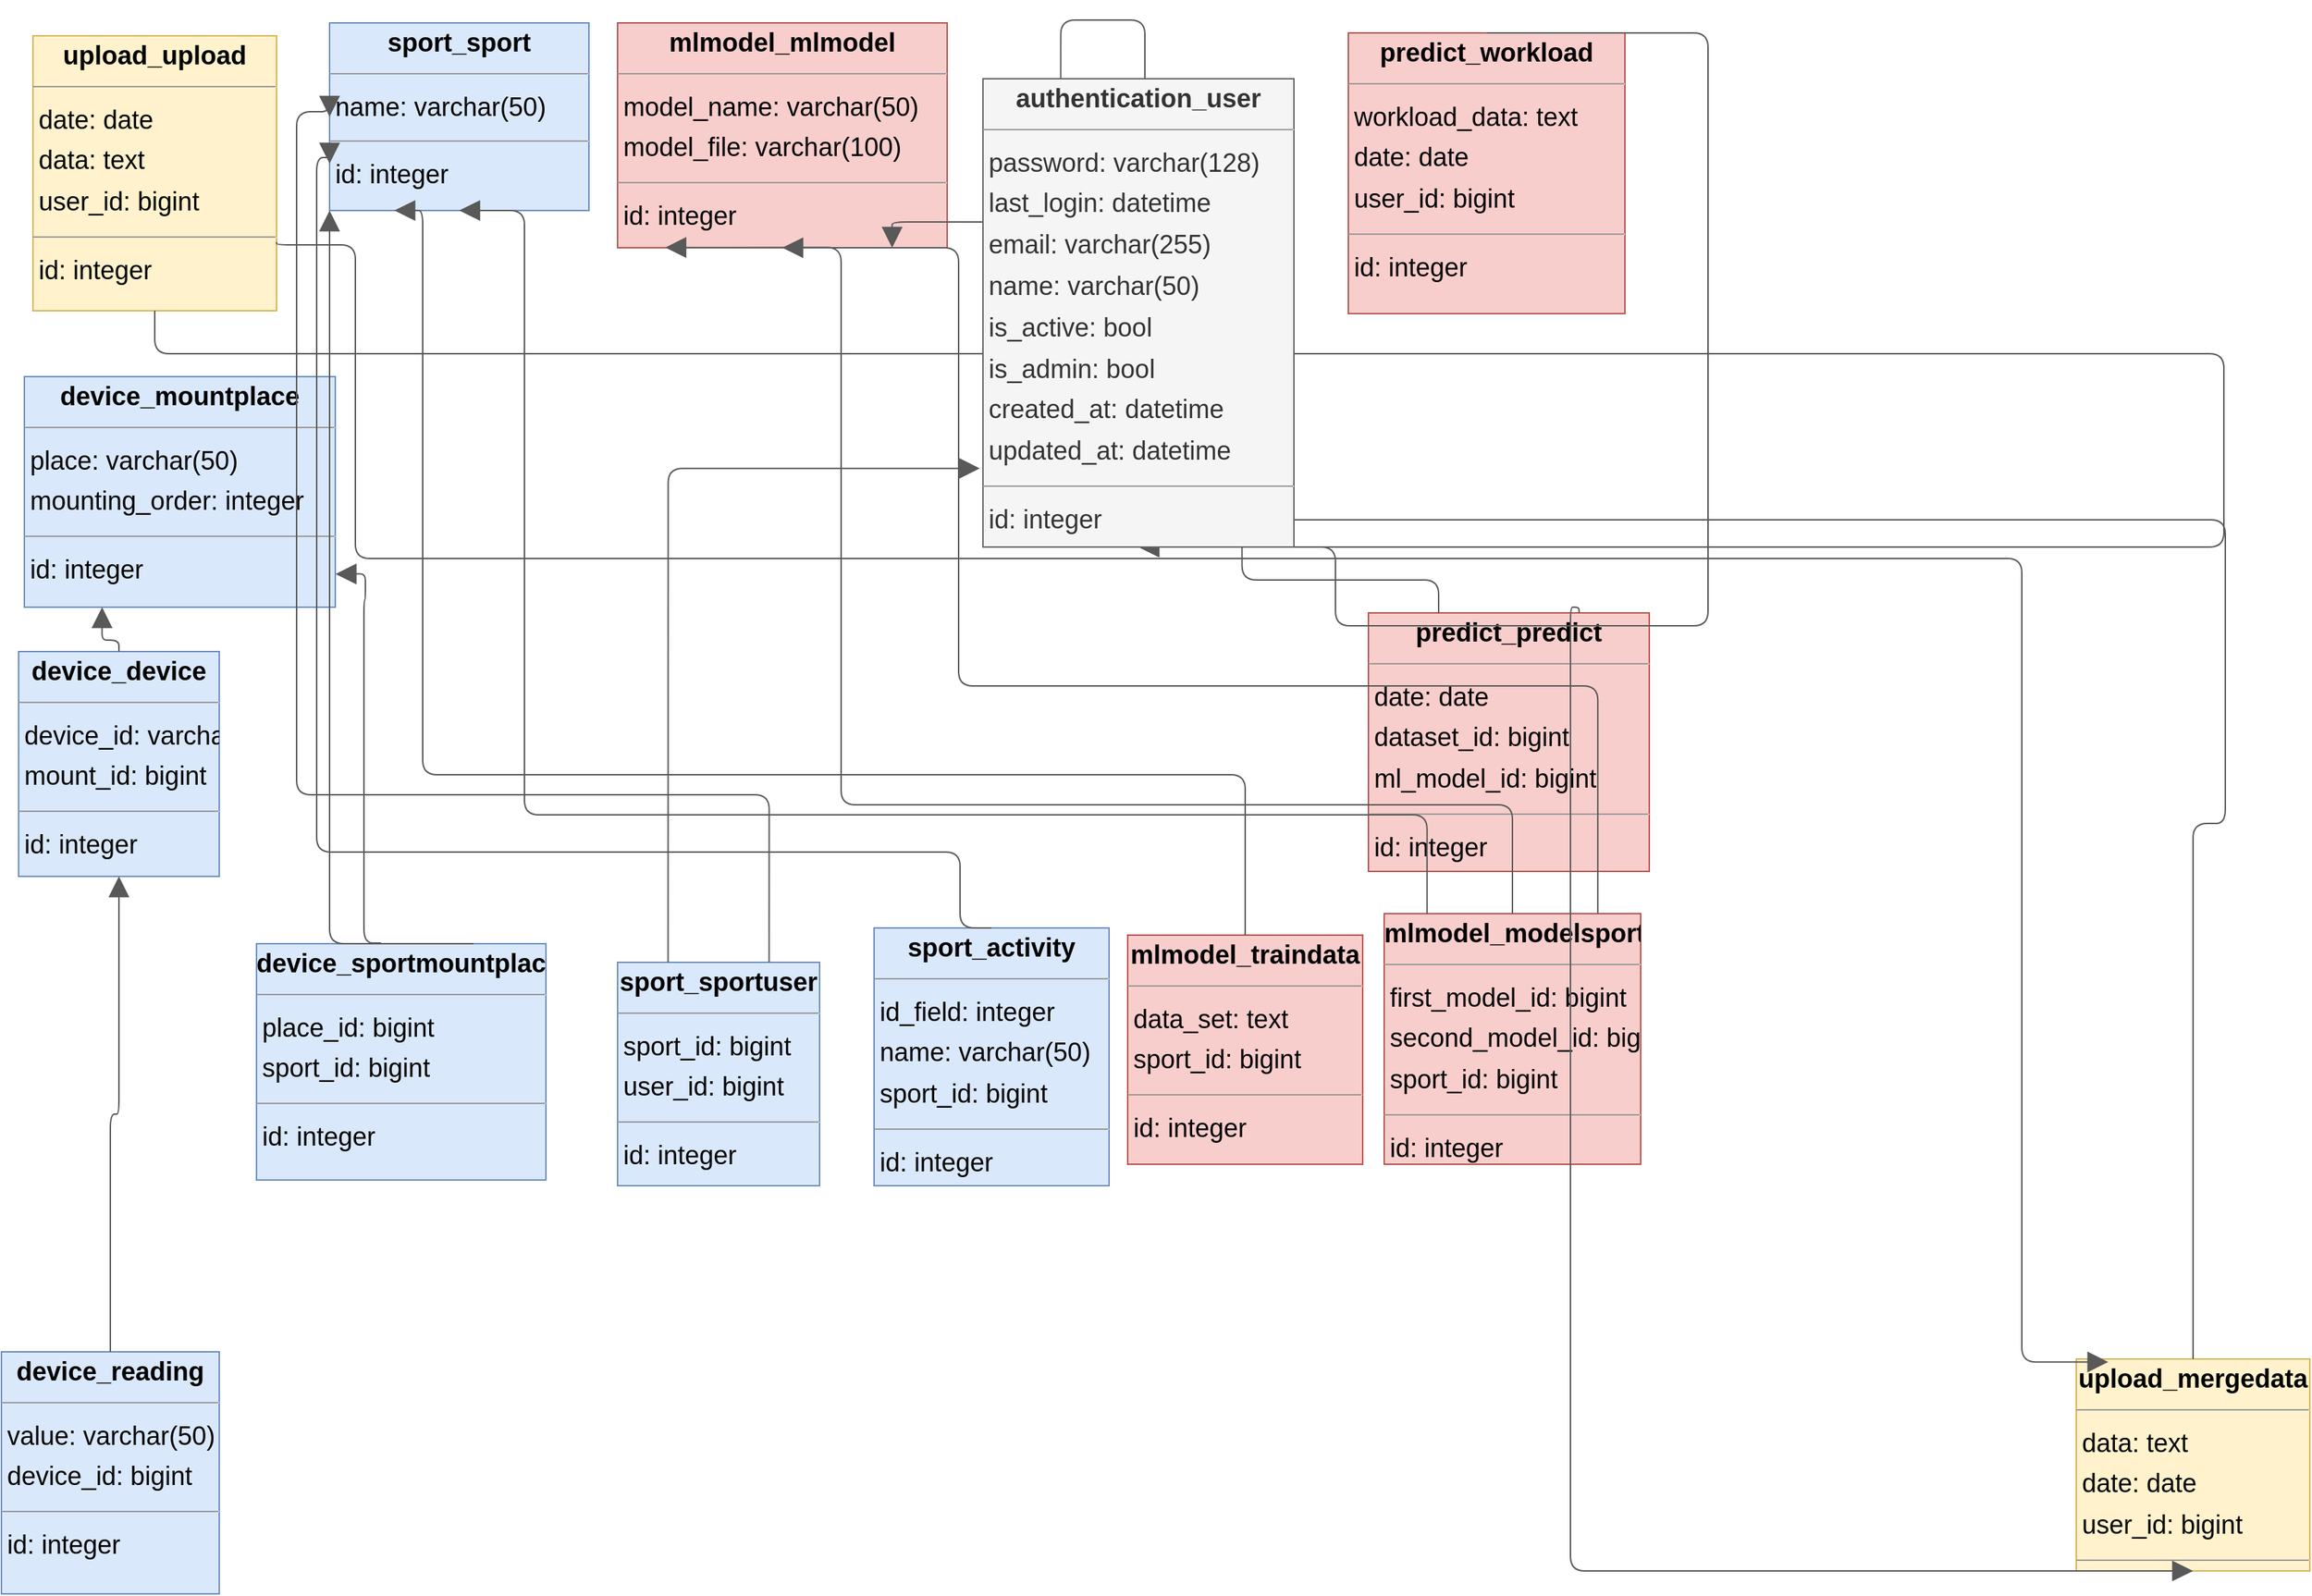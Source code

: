<mxfile version="19.0.3" type="device"><diagram id="N_XFED8uM6xQK35DYtjV" name="Page-1"><mxGraphModel dx="4249" dy="3941" grid="0" gridSize="10" guides="1" tooltips="1" connect="1" arrows="1" fold="1" page="1" pageScale="1" pageWidth="1654" pageHeight="1169" background="#ffffff" math="0" shadow="0"><root><mxCell id="0"/><mxCell id="1" parent="0"/><mxCell id="node15" value="&lt;p style=&quot;margin: 4px 0px 0px; text-align: center; font-size: 18px;&quot;&gt;&lt;b style=&quot;&quot;&gt;&lt;font style=&quot;font-size: 18px;&quot;&gt;device_device&lt;/font&gt;&lt;/b&gt;&lt;/p&gt;&lt;hr style=&quot;font-size: 18px;&quot; size=&quot;1&quot;&gt;&lt;p style=&quot;margin: 0px 0px 0px 4px; line-height: 1.6; font-size: 18px;&quot;&gt;&lt;font style=&quot;font-size: 18px;&quot;&gt; device_id: varchar(5)&lt;br&gt; mount_id: bigint&lt;/font&gt;&lt;/p&gt;&lt;hr style=&quot;font-size: 18px;&quot; size=&quot;1&quot;&gt;&lt;p style=&quot;margin: 0px 0px 0px 4px; line-height: 1.6; font-size: 18px;&quot;&gt;&lt;font style=&quot;font-size: 18px;&quot;&gt; id: integer&lt;/font&gt;&lt;/p&gt;" style="verticalAlign=top;align=left;overflow=fill;fontSize=14;fontFamily=Helvetica;html=1;rounded=0;shadow=0;comic=0;labelBackgroundColor=none;strokeWidth=1;fillColor=#dae8fc;strokeColor=#6c8ebf;" parent="1" vertex="1"><mxGeometry x="-1625" y="-1859" width="140" height="157" as="geometry"/></mxCell><mxCell id="node11" value="&lt;p style=&quot;margin: 4px 0px 0px; text-align: center; font-size: 18px;&quot;&gt;&lt;b style=&quot;&quot;&gt;&lt;font style=&quot;font-size: 18px;&quot;&gt;device_mountplace&lt;/font&gt;&lt;/b&gt;&lt;/p&gt;&lt;hr style=&quot;font-size: 18px;&quot; size=&quot;1&quot;&gt;&lt;p style=&quot;margin: 0px 0px 0px 4px; line-height: 1.6; font-size: 18px;&quot;&gt;&lt;font style=&quot;font-size: 18px;&quot;&gt; place: varchar(50)&lt;br&gt; mounting_order: integer&lt;/font&gt;&lt;/p&gt;&lt;hr style=&quot;font-size: 18px;&quot; size=&quot;1&quot;&gt;&lt;p style=&quot;margin: 0px 0px 0px 4px; line-height: 1.6; font-size: 18px;&quot;&gt;&lt;font style=&quot;font-size: 18px;&quot;&gt; id: integer&lt;/font&gt;&lt;/p&gt;" style="verticalAlign=top;align=left;overflow=fill;fontSize=14;fontFamily=Helvetica;html=1;rounded=0;shadow=0;comic=0;labelBackgroundColor=none;strokeWidth=1;fillColor=#dae8fc;strokeColor=#6c8ebf;" parent="1" vertex="1"><mxGeometry x="-1621" y="-2051" width="217" height="161" as="geometry"/></mxCell><mxCell id="node1" value="&lt;p style=&quot;margin: 4px 0px 0px; text-align: center; font-size: 18px;&quot;&gt;&lt;b style=&quot;&quot;&gt;&lt;font style=&quot;font-size: 18px;&quot;&gt;device_reading&lt;/font&gt;&lt;/b&gt;&lt;/p&gt;&lt;hr style=&quot;font-size: 18px;&quot; size=&quot;1&quot;&gt;&lt;p style=&quot;margin: 0px 0px 0px 4px; line-height: 1.6; font-size: 18px;&quot;&gt;&lt;font style=&quot;font-size: 18px;&quot;&gt; value: varchar(50)&lt;br&gt; device_id: bigint&lt;/font&gt;&lt;/p&gt;&lt;hr style=&quot;font-size: 18px;&quot; size=&quot;1&quot;&gt;&lt;p style=&quot;margin: 0px 0px 0px 4px; line-height: 1.6; font-size: 18px;&quot;&gt;&lt;font style=&quot;font-size: 18px;&quot;&gt; id: integer&lt;/font&gt;&lt;/p&gt;" style="verticalAlign=top;align=left;overflow=fill;fontSize=14;fontFamily=Helvetica;html=1;rounded=0;shadow=0;comic=0;labelBackgroundColor=none;strokeWidth=1;fillColor=#dae8fc;strokeColor=#6c8ebf;" parent="1" vertex="1"><mxGeometry x="-1637" y="-1370" width="152" height="169" as="geometry"/></mxCell><mxCell id="node13" value="&lt;p style=&quot;margin: 4px 0px 0px; text-align: center; font-size: 18px;&quot;&gt;&lt;b style=&quot;&quot;&gt;&lt;font style=&quot;font-size: 18px;&quot;&gt;device_sportmountplace&lt;/font&gt;&lt;/b&gt;&lt;/p&gt;&lt;hr style=&quot;font-size: 18px;&quot; size=&quot;1&quot;&gt;&lt;p style=&quot;margin: 0px 0px 0px 4px; line-height: 1.6; font-size: 18px;&quot;&gt;&lt;font style=&quot;font-size: 18px;&quot;&gt; place_id: bigint&lt;br&gt; sport_id: bigint&lt;/font&gt;&lt;/p&gt;&lt;hr style=&quot;font-size: 18px;&quot; size=&quot;1&quot;&gt;&lt;p style=&quot;margin: 0px 0px 0px 4px; line-height: 1.6; font-size: 18px;&quot;&gt;&lt;font style=&quot;font-size: 18px;&quot;&gt; id: integer&lt;/font&gt;&lt;/p&gt;" style="verticalAlign=top;align=left;overflow=fill;fontSize=14;fontFamily=Helvetica;html=1;rounded=0;shadow=0;comic=0;labelBackgroundColor=none;strokeWidth=1;fillColor=#dae8fc;strokeColor=#6c8ebf;" parent="1" vertex="1"><mxGeometry x="-1459" y="-1655" width="202" height="165" as="geometry"/></mxCell><mxCell id="node0" value="&lt;p style=&quot;margin: 4px 0px 0px; text-align: center; font-size: 18px;&quot;&gt;&lt;b style=&quot;&quot;&gt;&lt;font style=&quot;font-size: 18px;&quot;&gt;mlmodel_mlmodel&lt;/font&gt;&lt;/b&gt;&lt;/p&gt;&lt;hr style=&quot;font-size: 18px;&quot; size=&quot;1&quot;&gt;&lt;p style=&quot;margin: 0px 0px 0px 4px; line-height: 1.6; font-size: 18px;&quot;&gt;&lt;font style=&quot;font-size: 18px;&quot;&gt; model_name: varchar(50)&lt;br&gt; model_file: varchar(100)&lt;/font&gt;&lt;/p&gt;&lt;hr style=&quot;font-size: 18px;&quot; size=&quot;1&quot;&gt;&lt;p style=&quot;margin: 0px 0px 0px 4px; line-height: 1.6; font-size: 18px;&quot;&gt;&lt;font style=&quot;font-size: 18px;&quot;&gt; id: integer&lt;/font&gt;&lt;/p&gt;" style="verticalAlign=top;align=left;overflow=fill;fontSize=14;fontFamily=Helvetica;html=1;rounded=0;shadow=0;comic=0;labelBackgroundColor=none;strokeWidth=1;fillColor=#f8cecc;strokeColor=#b85450;" parent="1" vertex="1"><mxGeometry x="-1207" y="-2298" width="230" height="157" as="geometry"/></mxCell><mxCell id="node9" value="&lt;p style=&quot;margin: 4px 0px 0px; text-align: center; font-size: 18px;&quot;&gt;&lt;b style=&quot;&quot;&gt;&lt;font style=&quot;font-size: 18px;&quot;&gt;mlmodel_modelsport&lt;/font&gt;&lt;/b&gt;&lt;/p&gt;&lt;hr style=&quot;font-size: 18px;&quot; size=&quot;1&quot;&gt;&lt;p style=&quot;margin: 0px 0px 0px 4px; line-height: 1.6; font-size: 18px;&quot;&gt;&lt;font style=&quot;font-size: 18px;&quot;&gt; first_model_id: bigint&lt;br&gt; second_model_id: bigint&lt;br&gt; sport_id: bigint&lt;/font&gt;&lt;/p&gt;&lt;hr style=&quot;font-size: 18px;&quot; size=&quot;1&quot;&gt;&lt;p style=&quot;margin: 0px 0px 0px 4px; line-height: 1.6; font-size: 18px;&quot;&gt;&lt;font style=&quot;font-size: 18px;&quot;&gt; id: integer&lt;/font&gt;&lt;/p&gt;" style="verticalAlign=top;align=left;overflow=fill;fontSize=14;fontFamily=Helvetica;html=1;rounded=0;shadow=0;comic=0;labelBackgroundColor=none;strokeWidth=1;fillColor=#f8cecc;strokeColor=#b85450;" parent="1" vertex="1"><mxGeometry x="-672" y="-1676" width="179" height="175" as="geometry"/></mxCell><mxCell id="node10" value="&lt;p style=&quot;margin: 4px 0px 0px; text-align: center; font-size: 18px;&quot;&gt;&lt;b style=&quot;&quot;&gt;&lt;font style=&quot;font-size: 18px;&quot;&gt;mlmodel_traindata&lt;/font&gt;&lt;/b&gt;&lt;/p&gt;&lt;hr style=&quot;font-size: 18px;&quot; size=&quot;1&quot;&gt;&lt;p style=&quot;margin: 0px 0px 0px 4px; line-height: 1.6; font-size: 18px;&quot;&gt;&lt;font style=&quot;font-size: 18px;&quot;&gt; data_set: text&lt;br&gt; sport_id: bigint&lt;/font&gt;&lt;/p&gt;&lt;hr style=&quot;font-size: 18px;&quot; size=&quot;1&quot;&gt;&lt;p style=&quot;margin: 0px 0px 0px 4px; line-height: 1.6; font-size: 18px;&quot;&gt;&lt;font style=&quot;font-size: 18px;&quot;&gt; id: integer&lt;/font&gt;&lt;/p&gt;" style="verticalAlign=top;align=left;overflow=fill;fontSize=14;fontFamily=Helvetica;html=1;rounded=0;shadow=0;comic=0;labelBackgroundColor=none;strokeWidth=1;fillColor=#f8cecc;strokeColor=#b85450;" parent="1" vertex="1"><mxGeometry x="-851" y="-1661" width="164" height="160" as="geometry"/></mxCell><mxCell id="node21" value="&lt;p style=&quot;margin: 4px 0px 0px; text-align: center; font-size: 18px;&quot;&gt;&lt;b style=&quot;&quot;&gt;&lt;font style=&quot;font-size: 18px;&quot;&gt;predict_predict&lt;/font&gt;&lt;/b&gt;&lt;/p&gt;&lt;hr style=&quot;font-size: 18px;&quot; size=&quot;1&quot;&gt;&lt;p style=&quot;margin: 0px 0px 0px 4px; line-height: 1.6; font-size: 18px;&quot;&gt;&lt;font style=&quot;font-size: 18px;&quot;&gt; date: date&lt;br&gt; dataset_id: bigint&lt;br&gt; ml_model_id: bigint&lt;/font&gt;&lt;/p&gt;&lt;hr style=&quot;font-size: 18px;&quot; size=&quot;1&quot;&gt;&lt;p style=&quot;margin: 0px 0px 0px 4px; line-height: 1.6; font-size: 18px;&quot;&gt;&lt;font style=&quot;font-size: 18px;&quot;&gt; id: integer&lt;/font&gt;&lt;/p&gt;" style="verticalAlign=top;align=left;overflow=fill;fontSize=14;fontFamily=Helvetica;html=1;rounded=0;shadow=0;comic=0;labelBackgroundColor=none;strokeWidth=1;fillColor=#f8cecc;strokeColor=#b85450;" parent="1" vertex="1"><mxGeometry x="-683" y="-1886" width="196" height="180.5" as="geometry"/></mxCell><mxCell id="node8" value="&lt;p style=&quot;margin: 4px 0px 0px; text-align: center; font-size: 18px;&quot;&gt;&lt;b style=&quot;&quot;&gt;&lt;font style=&quot;font-size: 18px;&quot;&gt;predict_workload&lt;/font&gt;&lt;/b&gt;&lt;/p&gt;&lt;hr style=&quot;font-size: 18px;&quot; size=&quot;1&quot;&gt;&lt;p style=&quot;margin: 0px 0px 0px 4px; line-height: 1.6; font-size: 18px;&quot;&gt;&lt;font style=&quot;font-size: 18px;&quot;&gt; workload_data: text&lt;br&gt; date: date&lt;br&gt; user_id: bigint&lt;/font&gt;&lt;/p&gt;&lt;hr style=&quot;font-size: 18px;&quot; size=&quot;1&quot;&gt;&lt;p style=&quot;margin: 0px 0px 0px 4px; line-height: 1.6; font-size: 18px;&quot;&gt;&lt;font style=&quot;font-size: 18px;&quot;&gt; id: integer&lt;/font&gt;&lt;/p&gt;" style="verticalAlign=top;align=left;overflow=fill;fontSize=14;fontFamily=Helvetica;html=1;rounded=0;shadow=0;comic=0;labelBackgroundColor=none;strokeWidth=1;fillColor=#f8cecc;strokeColor=#b85450;" parent="1" vertex="1"><mxGeometry x="-697" y="-2291" width="193" height="196" as="geometry"/></mxCell><mxCell id="node16" value="&lt;p style=&quot;margin: 4px 0px 0px; text-align: center; font-size: 18px;&quot;&gt;&lt;b style=&quot;&quot;&gt;&lt;font style=&quot;font-size: 18px;&quot;&gt;sport_activity&lt;/font&gt;&lt;/b&gt;&lt;/p&gt;&lt;hr style=&quot;font-size: 18px;&quot; size=&quot;1&quot;&gt;&lt;p style=&quot;margin: 0px 0px 0px 4px; line-height: 1.6; font-size: 18px;&quot;&gt;&lt;font style=&quot;font-size: 18px;&quot;&gt; id_field: integer&lt;br&gt; name: varchar(50)&lt;br&gt; sport_id: bigint&lt;/font&gt;&lt;/p&gt;&lt;hr style=&quot;font-size: 18px;&quot; size=&quot;1&quot;&gt;&lt;p style=&quot;margin: 0px 0px 0px 4px; line-height: 1.6; font-size: 18px;&quot;&gt;&lt;font style=&quot;font-size: 18px;&quot;&gt; id: integer&lt;/font&gt;&lt;/p&gt;" style="verticalAlign=top;align=left;overflow=fill;fontSize=14;fontFamily=Helvetica;html=1;rounded=0;shadow=0;comic=0;labelBackgroundColor=none;strokeWidth=1;fillColor=#dae8fc;strokeColor=#6c8ebf;" parent="1" vertex="1"><mxGeometry x="-1028" y="-1666" width="164" height="180" as="geometry"/></mxCell><mxCell id="node2" value="&lt;p style=&quot;margin: 4px 0px 0px; text-align: center; font-size: 18px;&quot;&gt;&lt;b style=&quot;&quot;&gt;&lt;font style=&quot;font-size: 18px;&quot;&gt;sport_sport&lt;/font&gt;&lt;/b&gt;&lt;/p&gt;&lt;hr style=&quot;font-size: 18px;&quot; size=&quot;1&quot;&gt;&lt;p style=&quot;margin: 0px 0px 0px 4px; line-height: 1.6; font-size: 18px;&quot;&gt;&lt;font style=&quot;font-size: 18px;&quot;&gt; name: varchar(50)&lt;/font&gt;&lt;/p&gt;&lt;hr style=&quot;font-size: 18px;&quot; size=&quot;1&quot;&gt;&lt;p style=&quot;margin: 0px 0px 0px 4px; line-height: 1.6; font-size: 18px;&quot;&gt;&lt;font style=&quot;font-size: 18px;&quot;&gt; id: integer&lt;/font&gt;&lt;/p&gt;" style="verticalAlign=top;align=left;overflow=fill;fontSize=14;fontFamily=Helvetica;html=1;rounded=0;shadow=0;comic=0;labelBackgroundColor=none;strokeWidth=1;fillColor=#dae8fc;strokeColor=#6c8ebf;" parent="1" vertex="1"><mxGeometry x="-1408" y="-2298" width="181" height="131" as="geometry"/></mxCell><mxCell id="node17" value="&lt;p style=&quot;margin: 4px 0px 0px; text-align: center; font-size: 18px;&quot;&gt;&lt;b style=&quot;&quot;&gt;&lt;font style=&quot;font-size: 18px;&quot;&gt;sport_sportuser&lt;/font&gt;&lt;/b&gt;&lt;/p&gt;&lt;hr style=&quot;font-size: 18px;&quot; size=&quot;1&quot;&gt;&lt;p style=&quot;margin: 0px 0px 0px 4px; line-height: 1.6; font-size: 18px;&quot;&gt;&lt;font style=&quot;font-size: 18px;&quot;&gt; sport_id: bigint&lt;br&gt; user_id: bigint&lt;/font&gt;&lt;/p&gt;&lt;hr style=&quot;font-size: 18px;&quot; size=&quot;1&quot;&gt;&lt;p style=&quot;margin: 0px 0px 0px 4px; line-height: 1.6; font-size: 18px;&quot;&gt;&lt;font style=&quot;font-size: 18px;&quot;&gt; id: integer&lt;/font&gt;&lt;/p&gt;" style="verticalAlign=top;align=left;overflow=fill;fontSize=14;fontFamily=Helvetica;html=1;rounded=0;shadow=0;comic=0;labelBackgroundColor=none;strokeWidth=1;fillColor=#dae8fc;strokeColor=#6c8ebf;" parent="1" vertex="1"><mxGeometry x="-1207" y="-1642" width="141" height="156" as="geometry"/></mxCell><mxCell id="node7" value="&lt;p style=&quot;margin: 4px 0px 0px; text-align: center; font-size: 18px;&quot;&gt;&lt;b style=&quot;&quot;&gt;&lt;font style=&quot;font-size: 18px;&quot;&gt;upload_mergedata&lt;/font&gt;&lt;/b&gt;&lt;/p&gt;&lt;hr style=&quot;font-size: 18px;&quot; size=&quot;1&quot;&gt;&lt;p style=&quot;margin: 0px 0px 0px 4px; line-height: 1.6; font-size: 18px;&quot;&gt;&lt;font style=&quot;font-size: 18px;&quot;&gt; data: text&lt;br&gt; date: date&lt;br&gt; user_id: bigint&lt;/font&gt;&lt;/p&gt;&lt;hr style=&quot;font-size: 18px;&quot; size=&quot;1&quot;&gt;&lt;p style=&quot;margin: 0px 0px 0px 4px; line-height: 1.6; font-size: 18px;&quot;&gt;&lt;font style=&quot;font-size: 18px;&quot;&gt; id: integer&lt;/font&gt;&lt;/p&gt;" style="verticalAlign=top;align=left;overflow=fill;fontSize=14;fontFamily=Helvetica;html=1;rounded=0;shadow=0;comic=0;labelBackgroundColor=none;strokeWidth=1;fillColor=#fff2cc;strokeColor=#d6b656;" parent="1" vertex="1"><mxGeometry x="-189" y="-1365" width="163" height="148" as="geometry"/></mxCell><mxCell id="node12" value="&lt;p style=&quot;margin: 4px 0px 0px; text-align: center; font-size: 18px;&quot;&gt;&lt;b style=&quot;&quot;&gt;&lt;font style=&quot;font-size: 18px;&quot;&gt;upload_upload&lt;/font&gt;&lt;/b&gt;&lt;/p&gt;&lt;hr style=&quot;font-size: 18px;&quot; size=&quot;1&quot;&gt;&lt;p style=&quot;margin: 0px 0px 0px 4px; line-height: 1.6; font-size: 18px;&quot;&gt;&lt;font style=&quot;font-size: 18px;&quot;&gt; date: date&lt;br&gt; data: text&lt;br&gt; user_id: bigint&lt;/font&gt;&lt;/p&gt;&lt;hr style=&quot;font-size: 18px;&quot; size=&quot;1&quot;&gt;&lt;p style=&quot;margin: 0px 0px 0px 4px; line-height: 1.6; font-size: 18px;&quot;&gt;&lt;font style=&quot;font-size: 18px;&quot;&gt; id: integer&lt;/font&gt;&lt;/p&gt;" style="verticalAlign=top;align=left;overflow=fill;fontSize=14;fontFamily=Helvetica;html=1;rounded=0;shadow=0;comic=0;labelBackgroundColor=none;strokeWidth=1;fillColor=#fff2cc;strokeColor=#d6b656;" parent="1" vertex="1"><mxGeometry x="-1615" y="-2289" width="170" height="192" as="geometry"/></mxCell><mxCell id="edge7" value="" style="html=1;rounded=1;edgeStyle=orthogonalEdgeStyle;dashed=0;startArrow=none;endArrow=block;endSize=12;strokeColor=#595959;exitX=0.5;exitY=0;exitDx=0;exitDy=0;entryX=0.25;entryY=1;entryDx=0;entryDy=0;" parent="1" source="node15" target="node11" edge="1"><mxGeometry width="50" height="50" relative="1" as="geometry"><Array as="points"><mxPoint x="-1555" y="-1867"/><mxPoint x="-1567" y="-1867"/></Array><mxPoint x="-1448" y="-1225" as="sourcePoint"/><mxPoint x="-1420" y="-1630" as="targetPoint"/></mxGeometry></mxCell><mxCell id="edge19" value="" style="html=1;rounded=1;edgeStyle=orthogonalEdgeStyle;dashed=0;startArrow=none;endArrow=block;endSize=12;strokeColor=#595959;exitX=0.500;exitY=0.000;exitDx=0;exitDy=0;entryX=0.500;entryY=1.000;entryDx=0;entryDy=0;" parent="1" source="node1" target="node15" edge="1"><mxGeometry width="50" height="50" relative="1" as="geometry"><Array as="points"/></mxGeometry></mxCell><mxCell id="edge8" value="" style="html=1;rounded=1;edgeStyle=orthogonalEdgeStyle;dashed=0;startArrow=none;endArrow=block;endSize=12;strokeColor=#595959;exitX=0.43;exitY=-0.003;exitDx=0;exitDy=0;entryX=1.001;entryY=0.856;entryDx=0;entryDy=0;exitPerimeter=0;entryPerimeter=0;" parent="1" source="node13" target="node11" edge="1"><mxGeometry width="50" height="50" relative="1" as="geometry"><Array as="points"><mxPoint x="-1384" y="-1656"/><mxPoint x="-1384" y="-1895"/><mxPoint x="-1383" y="-1895"/><mxPoint x="-1383" y="-1913"/></Array><mxPoint x="-1083.75" y="-1399" as="sourcePoint"/><mxPoint x="-1341" y="-1687" as="targetPoint"/></mxGeometry></mxCell><mxCell id="edge10" value="" style="html=1;rounded=1;edgeStyle=orthogonalEdgeStyle;dashed=0;startArrow=none;endArrow=block;endSize=12;strokeColor=#595959;exitX=0.750;exitY=0.000;exitDx=0;exitDy=0;entryX=0;entryY=1;entryDx=0;entryDy=0;" parent="1" source="node13" target="node2" edge="1"><mxGeometry width="50" height="50" relative="1" as="geometry"><Array as="points"><mxPoint x="-1408" y="-1655"/></Array><mxPoint x="-732" y="-1703" as="targetPoint"/></mxGeometry></mxCell><mxCell id="edge13" value="" style="html=1;rounded=1;edgeStyle=orthogonalEdgeStyle;dashed=0;startArrow=none;endArrow=block;endSize=12;strokeColor=#595959;exitX=0.833;exitY=0.000;exitDx=0;exitDy=0;entryX=0.500;entryY=1.000;entryDx=0;entryDy=0;" parent="1" source="node9" target="node0" edge="1"><mxGeometry width="50" height="50" relative="1" as="geometry"><Array as="points"><mxPoint x="-523" y="-1835"/><mxPoint x="-969" y="-1835"/></Array></mxGeometry></mxCell><mxCell id="edge16" value="" style="html=1;rounded=1;edgeStyle=orthogonalEdgeStyle;dashed=0;startArrow=none;endArrow=block;endSize=12;strokeColor=#595959;exitX=0.500;exitY=0.000;exitDx=0;exitDy=0;entryX=0.145;entryY=0.999;entryDx=0;entryDy=0;entryPerimeter=0;" parent="1" source="node9" target="node0" edge="1"><mxGeometry width="50" height="50" relative="1" as="geometry"><Array as="points"><mxPoint x="-582" y="-1752"/><mxPoint x="-1051" y="-1752"/></Array><mxPoint x="-452" y="-1733" as="targetPoint"/></mxGeometry></mxCell><mxCell id="edge14" value="" style="html=1;rounded=1;edgeStyle=orthogonalEdgeStyle;dashed=0;startArrow=none;endArrow=block;endSize=12;strokeColor=#595959;exitX=0.167;exitY=0.000;exitDx=0;exitDy=0;entryX=0.500;entryY=1.001;entryDx=0;entryDy=0;" parent="1" source="node9" target="node2" edge="1"><mxGeometry width="50" height="50" relative="1" as="geometry"><Array as="points"><mxPoint x="-642" y="-1745"/><mxPoint x="-1272" y="-1745"/><mxPoint x="-1272" y="-2167"/></Array></mxGeometry></mxCell><mxCell id="edge0" value="" style="html=1;rounded=1;edgeStyle=orthogonalEdgeStyle;dashed=0;startArrow=none;endArrow=block;endSize=12;strokeColor=#595959;exitX=0.500;exitY=0.000;exitDx=0;exitDy=0;entryX=0.25;entryY=1;entryDx=0;entryDy=0;" parent="1" source="node10" target="node2" edge="1"><mxGeometry width="50" height="50" relative="1" as="geometry"><Array as="points"><mxPoint x="-769" y="-1773"/><mxPoint x="-1343" y="-1773"/><mxPoint x="-1343" y="-2167"/></Array></mxGeometry></mxCell><mxCell id="edge4" value="" style="html=1;rounded=1;edgeStyle=orthogonalEdgeStyle;dashed=0;startArrow=none;endArrow=block;endSize=12;strokeColor=#595959;exitX=0.250;exitY=0.000;exitDx=0;exitDy=0;entryX=0.833;entryY=1.000;entryDx=0;entryDy=0;" parent="1" source="node23" target="node0" edge="1"><mxGeometry width="50" height="50" relative="1" as="geometry"><Array as="points"><mxPoint x="-898" y="-2300"/><mxPoint x="-839" y="-2300"/><mxPoint x="-839" y="-2159"/><mxPoint x="-1015" y="-2159"/></Array></mxGeometry></mxCell><mxCell id="edge5" value="" style="html=1;rounded=1;edgeStyle=orthogonalEdgeStyle;dashed=0;startArrow=none;endArrow=block;endSize=12;strokeColor=#595959;exitX=0.750;exitY=0.000;exitDx=0;exitDy=0;entryX=0.500;entryY=1.000;entryDx=0;entryDy=0;" parent="1" source="node21" target="node7" edge="1"><mxGeometry width="50" height="50" relative="1" as="geometry"><Array as="points"><mxPoint x="-536" y="-1890"/><mxPoint x="-542" y="-1890"/></Array></mxGeometry></mxCell><mxCell id="edge9" value="" style="html=1;rounded=1;edgeStyle=orthogonalEdgeStyle;dashed=0;startArrow=none;endArrow=block;endSize=12;strokeColor=#595959;exitX=0.500;exitY=0.000;exitDx=0;exitDy=0;entryX=0.500;entryY=1.000;entryDx=0;entryDy=0;" parent="1" source="node8" target="node23" edge="1"><mxGeometry width="50" height="50" relative="1" as="geometry"><Array as="points"><mxPoint x="-446" y="-1877"/><mxPoint x="-706" y="-1877"/><mxPoint x="-706" y="-1932"/></Array></mxGeometry></mxCell><mxCell id="edge1" value="" style="html=1;rounded=1;edgeStyle=orthogonalEdgeStyle;dashed=0;startArrow=none;endArrow=block;endSize=12;strokeColor=#595959;exitX=0.500;exitY=0.000;exitDx=0;exitDy=0;entryX=0;entryY=0.75;entryDx=0;entryDy=0;" parent="1" source="node16" target="node2" edge="1"><mxGeometry width="50" height="50" relative="1" as="geometry"><Array as="points"><mxPoint x="-968" y="-1666"/><mxPoint x="-968" y="-1719"/><mxPoint x="-1417" y="-1719"/><mxPoint x="-1417" y="-2204"/><mxPoint x="-1408" y="-2204"/></Array></mxGeometry></mxCell><mxCell id="edge20" value="" style="html=1;rounded=1;edgeStyle=orthogonalEdgeStyle;dashed=0;startArrow=none;endArrow=block;endSize=12;strokeColor=#595959;exitX=0.250;exitY=0.000;exitDx=0;exitDy=0;entryX=-0.01;entryY=0.832;entryDx=0;entryDy=0;entryPerimeter=0;" parent="1" source="node17" target="node23" edge="1"><mxGeometry width="50" height="50" relative="1" as="geometry"><Array as="points"><mxPoint x="-1172" y="-1987"/></Array><mxPoint x="-190" y="-2037" as="targetPoint"/></mxGeometry></mxCell><mxCell id="edge3" value="" style="html=1;rounded=1;edgeStyle=orthogonalEdgeStyle;dashed=0;startArrow=none;endArrow=block;endSize=12;strokeColor=#595959;exitX=0.750;exitY=0.000;exitDx=0;exitDy=0;entryX=0;entryY=0.5;entryDx=0;entryDy=0;" parent="1" source="node17" target="node2" edge="1"><mxGeometry width="50" height="50" relative="1" as="geometry"><Array as="points"><mxPoint x="-1101" y="-1759"/><mxPoint x="-1431" y="-1759"/><mxPoint x="-1431" y="-2236"/><mxPoint x="-1408" y="-2236"/></Array></mxGeometry></mxCell><mxCell id="edge11" value="" style="html=1;rounded=1;edgeStyle=orthogonalEdgeStyle;dashed=0;startArrow=none;endArrow=block;endSize=12;strokeColor=#595959;exitX=0.500;exitY=0.000;exitDx=0;exitDy=0;entryX=0.500;entryY=1.000;entryDx=0;entryDy=0;" parent="1" source="node7" target="node23" edge="1"><mxGeometry width="50" height="50" relative="1" as="geometry"><Array as="points"><mxPoint x="-85" y="-1739"/><mxPoint x="-85" y="-1951"/></Array></mxGeometry></mxCell><mxCell id="edge17" value="" style="html=1;rounded=1;edgeStyle=orthogonalEdgeStyle;dashed=0;startArrow=none;endArrow=block;endSize=12;strokeColor=#595959;entryX=0.500;entryY=1.000;entryDx=0;entryDy=0;exitX=0.5;exitY=1;exitDx=0;exitDy=0;" parent="1" source="node12" target="node23" edge="1"><mxGeometry width="50" height="50" relative="1" as="geometry"><Array as="points"><mxPoint x="-1530" y="-2067"/><mxPoint x="-86" y="-2067"/></Array><mxPoint x="-1033" y="-1951" as="sourcePoint"/></mxGeometry></mxCell><mxCell id="zGmpj9CHxSr9oyeby6Xi-1" value="" style="html=1;rounded=1;edgeStyle=orthogonalEdgeStyle;dashed=0;startArrow=none;endArrow=block;endSize=12;strokeColor=#595959;entryX=0.137;entryY=0.014;entryDx=0;entryDy=0;entryPerimeter=0;exitX=1;exitY=0.75;exitDx=0;exitDy=0;" edge="1" parent="1" source="node12" target="node7"><mxGeometry width="50" height="50" relative="1" as="geometry"><Array as="points"><mxPoint x="-1390" y="-2143"/><mxPoint x="-1390" y="-1924"/><mxPoint x="-227" y="-1924"/><mxPoint x="-227" y="-1363"/></Array><mxPoint x="-1306" y="-1998" as="sourcePoint"/><mxPoint x="-144.5" y="-2401" as="targetPoint"/></mxGeometry></mxCell><mxCell id="node23" value="&lt;p style=&quot;margin: 4px 0px 0px; text-align: center; font-size: 18px;&quot;&gt;&lt;b style=&quot;&quot;&gt;&lt;font style=&quot;font-size: 18px;&quot;&gt;authentication_user&lt;/font&gt;&lt;/b&gt;&lt;/p&gt;&lt;hr style=&quot;font-size: 18px;&quot; size=&quot;1&quot;&gt;&lt;p style=&quot;margin: 0px 0px 0px 4px; line-height: 1.6; font-size: 18px;&quot;&gt;&lt;font style=&quot;font-size: 18px;&quot;&gt; password: varchar(128)&lt;br&gt; last_login: datetime&lt;br&gt; email: varchar(255)&lt;br&gt; name: varchar(50)&lt;br&gt; is_active: bool&lt;br&gt; is_admin: bool&lt;br&gt; created_at: datetime&lt;br&gt; updated_at: datetime&lt;/font&gt;&lt;/p&gt;&lt;hr style=&quot;font-size: 18px;&quot; size=&quot;1&quot;&gt;&lt;p style=&quot;margin: 0px 0px 0px 4px; line-height: 1.6; font-size: 18px;&quot;&gt;&lt;font style=&quot;font-size: 18px;&quot;&gt; id: integer&lt;/font&gt;&lt;/p&gt;" style="verticalAlign=top;align=left;overflow=fill;fontSize=14;fontFamily=Helvetica;html=1;rounded=0;shadow=0;comic=0;labelBackgroundColor=none;strokeWidth=1;fillColor=#f5f5f5;fontColor=#333333;strokeColor=#666666;" parent="1" vertex="1"><mxGeometry x="-952" y="-2259" width="217" height="327" as="geometry"/></mxCell><mxCell id="zGmpj9CHxSr9oyeby6Xi-3" value="" style="html=1;rounded=1;edgeStyle=orthogonalEdgeStyle;dashed=0;startArrow=none;endArrow=none;endSize=12;strokeColor=#595959;exitX=0.250;exitY=0.000;exitDx=0;exitDy=0;entryX=0.833;entryY=1.000;entryDx=0;entryDy=0;" edge="1" parent="1" source="node21" target="node23"><mxGeometry width="50" height="50" relative="1" as="geometry"><Array as="points"/><mxPoint x="-236" y="-1370.75" as="sourcePoint"/><mxPoint x="-892.41" y="-2145" as="targetPoint"/></mxGeometry></mxCell></root></mxGraphModel></diagram></mxfile>